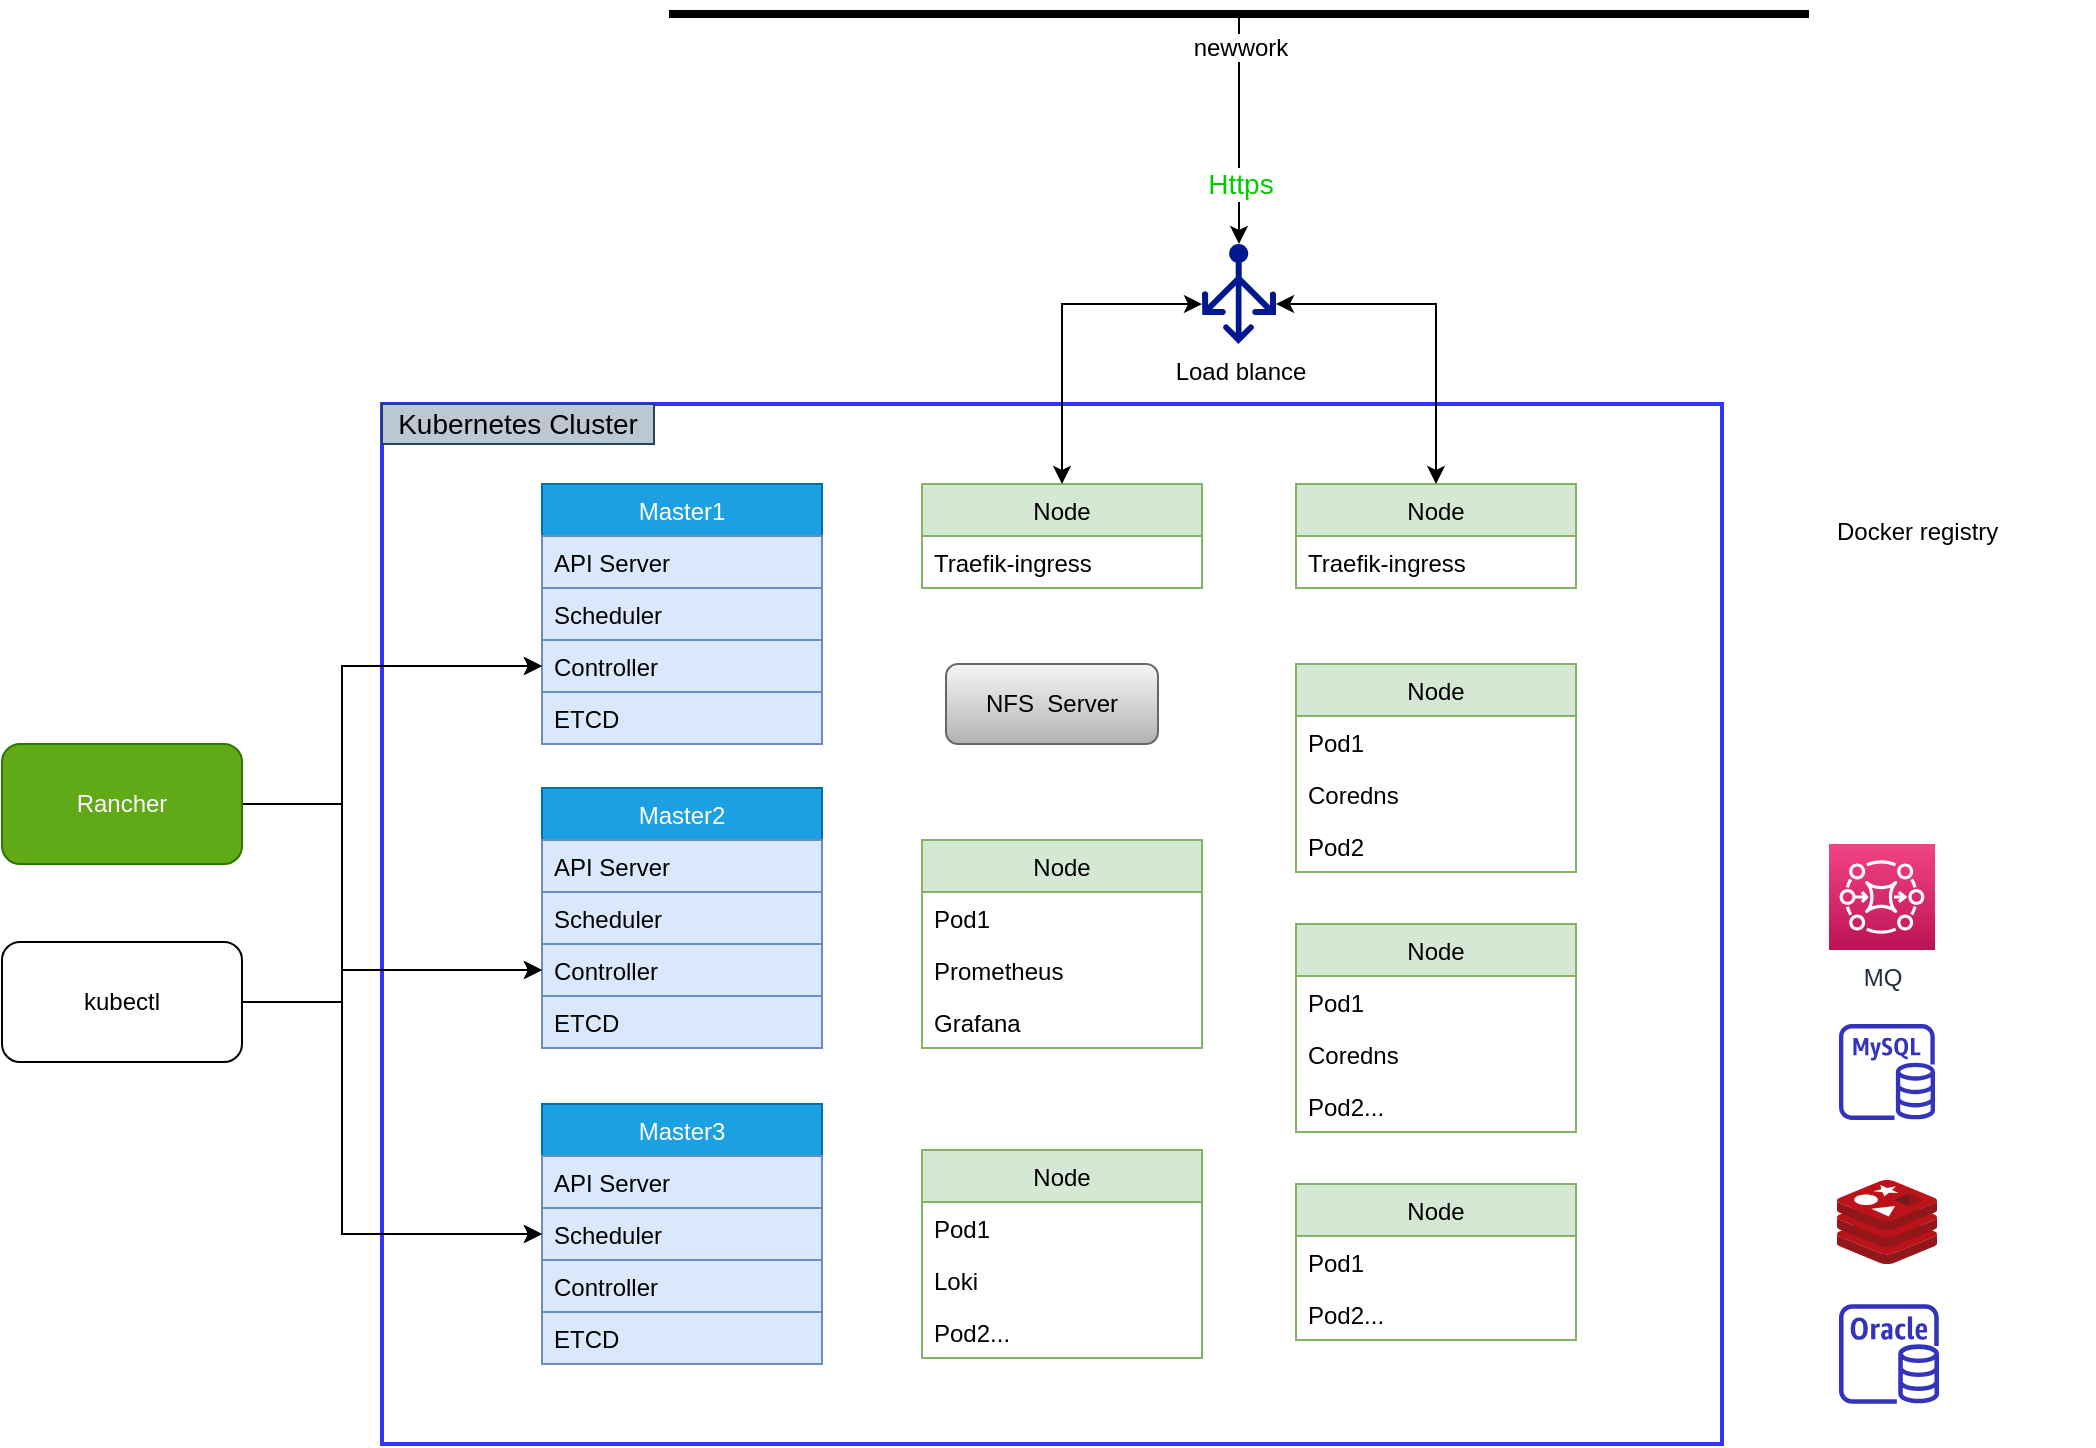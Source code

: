 <mxfile version="14.7.4" type="github">
  <diagram id="_wbJIc1c088jrpUFfp03" name="Page-1">
    <mxGraphModel dx="1426" dy="853" grid="1" gridSize="10" guides="1" tooltips="1" connect="1" arrows="1" fold="1" page="1" pageScale="1" pageWidth="827" pageHeight="1169" math="0" shadow="0">
      <root>
        <mxCell id="0" />
        <mxCell id="1" parent="0" />
        <mxCell id="wFGHiCNTVyRwfUwmVPfo-52" value="" style="rounded=0;whiteSpace=wrap;html=1;rotation=0;strokeWidth=2;strokeColor=#3333FF;" parent="1" vertex="1">
          <mxGeometry x="370" y="610" width="670" height="520" as="geometry" />
        </mxCell>
        <mxCell id="wFGHiCNTVyRwfUwmVPfo-1" value="Master1" style="swimlane;fontStyle=0;childLayout=stackLayout;horizontal=1;startSize=26;fillColor=#1ba1e2;horizontalStack=0;resizeParent=1;resizeParentMax=0;resizeLast=0;collapsible=1;marginBottom=0;strokeColor=#006EAF;fontColor=#ffffff;" parent="1" vertex="1">
          <mxGeometry x="450" y="650" width="140" height="130" as="geometry" />
        </mxCell>
        <mxCell id="wFGHiCNTVyRwfUwmVPfo-2" value="API Server" style="text;strokeColor=#6c8ebf;fillColor=#dae8fc;align=left;verticalAlign=top;spacingLeft=4;spacingRight=4;overflow=hidden;rotatable=0;points=[[0,0.5],[1,0.5]];portConstraint=eastwest;" parent="wFGHiCNTVyRwfUwmVPfo-1" vertex="1">
          <mxGeometry y="26" width="140" height="26" as="geometry" />
        </mxCell>
        <mxCell id="wFGHiCNTVyRwfUwmVPfo-4" value="Scheduler" style="text;strokeColor=#6c8ebf;fillColor=#dae8fc;align=left;verticalAlign=top;spacingLeft=4;spacingRight=4;overflow=hidden;rotatable=0;points=[[0,0.5],[1,0.5]];portConstraint=eastwest;" parent="wFGHiCNTVyRwfUwmVPfo-1" vertex="1">
          <mxGeometry y="52" width="140" height="26" as="geometry" />
        </mxCell>
        <mxCell id="wFGHiCNTVyRwfUwmVPfo-6" value="Controller" style="text;strokeColor=#6c8ebf;fillColor=#dae8fc;align=left;verticalAlign=top;spacingLeft=4;spacingRight=4;overflow=hidden;rotatable=0;points=[[0,0.5],[1,0.5]];portConstraint=eastwest;" parent="wFGHiCNTVyRwfUwmVPfo-1" vertex="1">
          <mxGeometry y="78" width="140" height="26" as="geometry" />
        </mxCell>
        <mxCell id="wFGHiCNTVyRwfUwmVPfo-7" value="ETCD" style="text;strokeColor=#6c8ebf;fillColor=#dae8fc;align=left;verticalAlign=top;spacingLeft=4;spacingRight=4;overflow=hidden;rotatable=0;points=[[0,0.5],[1,0.5]];portConstraint=eastwest;" parent="wFGHiCNTVyRwfUwmVPfo-1" vertex="1">
          <mxGeometry y="104" width="140" height="26" as="geometry" />
        </mxCell>
        <mxCell id="wFGHiCNTVyRwfUwmVPfo-8" value="Master2" style="swimlane;fontStyle=0;childLayout=stackLayout;horizontal=1;startSize=26;fillColor=#1ba1e2;horizontalStack=0;resizeParent=1;resizeParentMax=0;resizeLast=0;collapsible=1;marginBottom=0;strokeColor=#006EAF;fontColor=#ffffff;" parent="1" vertex="1">
          <mxGeometry x="450" y="802" width="140" height="130" as="geometry" />
        </mxCell>
        <mxCell id="wFGHiCNTVyRwfUwmVPfo-9" value="API Server" style="text;strokeColor=#6c8ebf;fillColor=#dae8fc;align=left;verticalAlign=top;spacingLeft=4;spacingRight=4;overflow=hidden;rotatable=0;points=[[0,0.5],[1,0.5]];portConstraint=eastwest;" parent="wFGHiCNTVyRwfUwmVPfo-8" vertex="1">
          <mxGeometry y="26" width="140" height="26" as="geometry" />
        </mxCell>
        <mxCell id="wFGHiCNTVyRwfUwmVPfo-10" value="Scheduler" style="text;strokeColor=#6c8ebf;fillColor=#dae8fc;align=left;verticalAlign=top;spacingLeft=4;spacingRight=4;overflow=hidden;rotatable=0;points=[[0,0.5],[1,0.5]];portConstraint=eastwest;" parent="wFGHiCNTVyRwfUwmVPfo-8" vertex="1">
          <mxGeometry y="52" width="140" height="26" as="geometry" />
        </mxCell>
        <mxCell id="wFGHiCNTVyRwfUwmVPfo-11" value="Controller" style="text;strokeColor=#6c8ebf;fillColor=#dae8fc;align=left;verticalAlign=top;spacingLeft=4;spacingRight=4;overflow=hidden;rotatable=0;points=[[0,0.5],[1,0.5]];portConstraint=eastwest;" parent="wFGHiCNTVyRwfUwmVPfo-8" vertex="1">
          <mxGeometry y="78" width="140" height="26" as="geometry" />
        </mxCell>
        <mxCell id="wFGHiCNTVyRwfUwmVPfo-12" value="ETCD" style="text;strokeColor=#6c8ebf;fillColor=#dae8fc;align=left;verticalAlign=top;spacingLeft=4;spacingRight=4;overflow=hidden;rotatable=0;points=[[0,0.5],[1,0.5]];portConstraint=eastwest;" parent="wFGHiCNTVyRwfUwmVPfo-8" vertex="1">
          <mxGeometry y="104" width="140" height="26" as="geometry" />
        </mxCell>
        <mxCell id="wFGHiCNTVyRwfUwmVPfo-13" value="Master3" style="swimlane;fontStyle=0;childLayout=stackLayout;horizontal=1;startSize=26;fillColor=#1ba1e2;horizontalStack=0;resizeParent=1;resizeParentMax=0;resizeLast=0;collapsible=1;marginBottom=0;strokeColor=#006EAF;fontColor=#ffffff;" parent="1" vertex="1">
          <mxGeometry x="450" y="960" width="140" height="130" as="geometry" />
        </mxCell>
        <mxCell id="wFGHiCNTVyRwfUwmVPfo-14" value="API Server" style="text;strokeColor=#6c8ebf;fillColor=#dae8fc;align=left;verticalAlign=top;spacingLeft=4;spacingRight=4;overflow=hidden;rotatable=0;points=[[0,0.5],[1,0.5]];portConstraint=eastwest;" parent="wFGHiCNTVyRwfUwmVPfo-13" vertex="1">
          <mxGeometry y="26" width="140" height="26" as="geometry" />
        </mxCell>
        <mxCell id="wFGHiCNTVyRwfUwmVPfo-15" value="Scheduler" style="text;strokeColor=#6c8ebf;fillColor=#dae8fc;align=left;verticalAlign=top;spacingLeft=4;spacingRight=4;overflow=hidden;rotatable=0;points=[[0,0.5],[1,0.5]];portConstraint=eastwest;" parent="wFGHiCNTVyRwfUwmVPfo-13" vertex="1">
          <mxGeometry y="52" width="140" height="26" as="geometry" />
        </mxCell>
        <mxCell id="wFGHiCNTVyRwfUwmVPfo-16" value="Controller" style="text;strokeColor=#6c8ebf;fillColor=#dae8fc;align=left;verticalAlign=top;spacingLeft=4;spacingRight=4;overflow=hidden;rotatable=0;points=[[0,0.5],[1,0.5]];portConstraint=eastwest;" parent="wFGHiCNTVyRwfUwmVPfo-13" vertex="1">
          <mxGeometry y="78" width="140" height="26" as="geometry" />
        </mxCell>
        <mxCell id="wFGHiCNTVyRwfUwmVPfo-17" value="ETCD" style="text;strokeColor=#6c8ebf;fillColor=#dae8fc;align=left;verticalAlign=top;spacingLeft=4;spacingRight=4;overflow=hidden;rotatable=0;points=[[0,0.5],[1,0.5]];portConstraint=eastwest;" parent="wFGHiCNTVyRwfUwmVPfo-13" vertex="1">
          <mxGeometry y="104" width="140" height="26" as="geometry" />
        </mxCell>
        <mxCell id="wFGHiCNTVyRwfUwmVPfo-19" value="Node" style="swimlane;fontStyle=0;childLayout=stackLayout;horizontal=1;startSize=26;horizontalStack=0;resizeParent=1;resizeParentMax=0;resizeLast=0;collapsible=1;marginBottom=0;fillColor=#d5e8d4;strokeColor=#82b366;" parent="1" vertex="1">
          <mxGeometry x="640" y="650" width="140" height="52" as="geometry" />
        </mxCell>
        <mxCell id="wFGHiCNTVyRwfUwmVPfo-20" value="Traefik-ingress" style="text;strokeColor=none;fillColor=none;align=left;verticalAlign=top;spacingLeft=4;spacingRight=4;overflow=hidden;rotatable=0;points=[[0,0.5],[1,0.5]];portConstraint=eastwest;" parent="wFGHiCNTVyRwfUwmVPfo-19" vertex="1">
          <mxGeometry y="26" width="140" height="26" as="geometry" />
        </mxCell>
        <mxCell id="wFGHiCNTVyRwfUwmVPfo-27" value="Node" style="swimlane;fontStyle=0;childLayout=stackLayout;horizontal=1;startSize=26;horizontalStack=0;resizeParent=1;resizeParentMax=0;resizeLast=0;collapsible=1;marginBottom=0;fillColor=#d5e8d4;strokeColor=#82b366;" parent="1" vertex="1">
          <mxGeometry x="827" y="650" width="140" height="52" as="geometry" />
        </mxCell>
        <mxCell id="wFGHiCNTVyRwfUwmVPfo-28" value="Traefik-ingress" style="text;strokeColor=none;fillColor=none;align=left;verticalAlign=top;spacingLeft=4;spacingRight=4;overflow=hidden;rotatable=0;points=[[0,0.5],[1,0.5]];portConstraint=eastwest;" parent="wFGHiCNTVyRwfUwmVPfo-27" vertex="1">
          <mxGeometry y="26" width="140" height="26" as="geometry" />
        </mxCell>
        <mxCell id="wFGHiCNTVyRwfUwmVPfo-29" value="Node" style="swimlane;fontStyle=0;childLayout=stackLayout;horizontal=1;startSize=26;horizontalStack=0;resizeParent=1;resizeParentMax=0;resizeLast=0;collapsible=1;marginBottom=0;fillColor=#d5e8d4;strokeColor=#82b366;" parent="1" vertex="1">
          <mxGeometry x="827" y="740" width="140" height="104" as="geometry" />
        </mxCell>
        <mxCell id="wFGHiCNTVyRwfUwmVPfo-30" value="Pod1" style="text;strokeColor=none;fillColor=none;align=left;verticalAlign=top;spacingLeft=4;spacingRight=4;overflow=hidden;rotatable=0;points=[[0,0.5],[1,0.5]];portConstraint=eastwest;" parent="wFGHiCNTVyRwfUwmVPfo-29" vertex="1">
          <mxGeometry y="26" width="140" height="26" as="geometry" />
        </mxCell>
        <mxCell id="wFGHiCNTVyRwfUwmVPfo-33" value="Coredns" style="text;strokeColor=none;fillColor=none;align=left;verticalAlign=top;spacingLeft=4;spacingRight=4;overflow=hidden;rotatable=0;points=[[0,0.5],[1,0.5]];portConstraint=eastwest;" parent="wFGHiCNTVyRwfUwmVPfo-29" vertex="1">
          <mxGeometry y="52" width="140" height="26" as="geometry" />
        </mxCell>
        <mxCell id="wFGHiCNTVyRwfUwmVPfo-64" value="Pod2" style="text;strokeColor=none;fillColor=none;align=left;verticalAlign=top;spacingLeft=4;spacingRight=4;overflow=hidden;rotatable=0;points=[[0,0.5],[1,0.5]];portConstraint=eastwest;" parent="wFGHiCNTVyRwfUwmVPfo-29" vertex="1">
          <mxGeometry y="78" width="140" height="26" as="geometry" />
        </mxCell>
        <mxCell id="wFGHiCNTVyRwfUwmVPfo-34" value="Node" style="swimlane;fontStyle=0;childLayout=stackLayout;horizontal=1;startSize=26;horizontalStack=0;resizeParent=1;resizeParentMax=0;resizeLast=0;collapsible=1;marginBottom=0;fillColor=#d5e8d4;strokeColor=#82b366;" parent="1" vertex="1">
          <mxGeometry x="827" y="870" width="140" height="104" as="geometry" />
        </mxCell>
        <mxCell id="wFGHiCNTVyRwfUwmVPfo-35" value="Pod1" style="text;strokeColor=none;fillColor=none;align=left;verticalAlign=top;spacingLeft=4;spacingRight=4;overflow=hidden;rotatable=0;points=[[0,0.5],[1,0.5]];portConstraint=eastwest;" parent="wFGHiCNTVyRwfUwmVPfo-34" vertex="1">
          <mxGeometry y="26" width="140" height="26" as="geometry" />
        </mxCell>
        <mxCell id="wFGHiCNTVyRwfUwmVPfo-36" value="Coredns" style="text;strokeColor=none;fillColor=none;align=left;verticalAlign=top;spacingLeft=4;spacingRight=4;overflow=hidden;rotatable=0;points=[[0,0.5],[1,0.5]];portConstraint=eastwest;" parent="wFGHiCNTVyRwfUwmVPfo-34" vertex="1">
          <mxGeometry y="52" width="140" height="26" as="geometry" />
        </mxCell>
        <mxCell id="wFGHiCNTVyRwfUwmVPfo-68" value="Pod2..." style="text;strokeColor=none;fillColor=none;align=left;verticalAlign=top;spacingLeft=4;spacingRight=4;overflow=hidden;rotatable=0;points=[[0,0.5],[1,0.5]];portConstraint=eastwest;" parent="wFGHiCNTVyRwfUwmVPfo-34" vertex="1">
          <mxGeometry y="78" width="140" height="26" as="geometry" />
        </mxCell>
        <mxCell id="wFGHiCNTVyRwfUwmVPfo-37" value="Node" style="swimlane;fontStyle=0;childLayout=stackLayout;horizontal=1;startSize=26;horizontalStack=0;resizeParent=1;resizeParentMax=0;resizeLast=0;collapsible=1;marginBottom=0;fillColor=#d5e8d4;strokeColor=#82b366;" parent="1" vertex="1">
          <mxGeometry x="827" y="1000" width="140" height="78" as="geometry" />
        </mxCell>
        <mxCell id="wFGHiCNTVyRwfUwmVPfo-38" value="Pod1" style="text;strokeColor=none;fillColor=none;align=left;verticalAlign=top;spacingLeft=4;spacingRight=4;overflow=hidden;rotatable=0;points=[[0,0.5],[1,0.5]];portConstraint=eastwest;" parent="wFGHiCNTVyRwfUwmVPfo-37" vertex="1">
          <mxGeometry y="26" width="140" height="26" as="geometry" />
        </mxCell>
        <mxCell id="wFGHiCNTVyRwfUwmVPfo-39" value="Pod2..." style="text;strokeColor=none;fillColor=none;align=left;verticalAlign=top;spacingLeft=4;spacingRight=4;overflow=hidden;rotatable=0;points=[[0,0.5],[1,0.5]];portConstraint=eastwest;" parent="wFGHiCNTVyRwfUwmVPfo-37" vertex="1">
          <mxGeometry y="52" width="140" height="26" as="geometry" />
        </mxCell>
        <mxCell id="wFGHiCNTVyRwfUwmVPfo-41" value="NFS &amp;nbsp;Server" style="rounded=1;whiteSpace=wrap;html=1;gradientColor=#b3b3b3;fillColor=#f5f5f5;strokeColor=#666666;" parent="1" vertex="1">
          <mxGeometry x="652" y="740" width="106" height="40" as="geometry" />
        </mxCell>
        <mxCell id="wFGHiCNTVyRwfUwmVPfo-44" style="edgeStyle=orthogonalEdgeStyle;rounded=0;orthogonalLoop=1;jettySize=auto;html=1;" parent="1" source="wFGHiCNTVyRwfUwmVPfo-42" target="wFGHiCNTVyRwfUwmVPfo-6" edge="1">
          <mxGeometry relative="1" as="geometry">
            <Array as="points">
              <mxPoint x="350" y="810" />
              <mxPoint x="350" y="741" />
            </Array>
          </mxGeometry>
        </mxCell>
        <mxCell id="wFGHiCNTVyRwfUwmVPfo-45" style="edgeStyle=orthogonalEdgeStyle;rounded=0;orthogonalLoop=1;jettySize=auto;html=1;entryX=0;entryY=0.5;entryDx=0;entryDy=0;" parent="1" source="wFGHiCNTVyRwfUwmVPfo-42" target="wFGHiCNTVyRwfUwmVPfo-11" edge="1">
          <mxGeometry relative="1" as="geometry">
            <Array as="points">
              <mxPoint x="350" y="810" />
              <mxPoint x="350" y="893" />
            </Array>
          </mxGeometry>
        </mxCell>
        <mxCell id="wFGHiCNTVyRwfUwmVPfo-50" style="edgeStyle=orthogonalEdgeStyle;rounded=0;orthogonalLoop=1;jettySize=auto;html=1;entryX=0;entryY=0.5;entryDx=0;entryDy=0;" parent="1" source="wFGHiCNTVyRwfUwmVPfo-42" target="wFGHiCNTVyRwfUwmVPfo-15" edge="1">
          <mxGeometry relative="1" as="geometry">
            <Array as="points">
              <mxPoint x="350" y="810" />
              <mxPoint x="350" y="1025" />
            </Array>
          </mxGeometry>
        </mxCell>
        <mxCell id="wFGHiCNTVyRwfUwmVPfo-42" value="Rancher" style="rounded=1;whiteSpace=wrap;html=1;fillColor=#60a917;strokeColor=#2D7600;fontColor=#ffffff;" parent="1" vertex="1">
          <mxGeometry x="180" y="780" width="120" height="60" as="geometry" />
        </mxCell>
        <mxCell id="wFGHiCNTVyRwfUwmVPfo-47" style="edgeStyle=orthogonalEdgeStyle;rounded=0;orthogonalLoop=1;jettySize=auto;html=1;" parent="1" source="wFGHiCNTVyRwfUwmVPfo-43" target="wFGHiCNTVyRwfUwmVPfo-6" edge="1">
          <mxGeometry relative="1" as="geometry">
            <Array as="points">
              <mxPoint x="350" y="909" />
              <mxPoint x="350" y="741" />
            </Array>
          </mxGeometry>
        </mxCell>
        <mxCell id="wFGHiCNTVyRwfUwmVPfo-48" style="edgeStyle=orthogonalEdgeStyle;rounded=0;orthogonalLoop=1;jettySize=auto;html=1;entryX=0;entryY=0.5;entryDx=0;entryDy=0;" parent="1" source="wFGHiCNTVyRwfUwmVPfo-43" target="wFGHiCNTVyRwfUwmVPfo-11" edge="1">
          <mxGeometry relative="1" as="geometry">
            <Array as="points">
              <mxPoint x="350" y="909" />
              <mxPoint x="350" y="893" />
            </Array>
          </mxGeometry>
        </mxCell>
        <mxCell id="wFGHiCNTVyRwfUwmVPfo-49" style="edgeStyle=orthogonalEdgeStyle;rounded=0;orthogonalLoop=1;jettySize=auto;html=1;entryX=0;entryY=0.5;entryDx=0;entryDy=0;" parent="1" source="wFGHiCNTVyRwfUwmVPfo-43" target="wFGHiCNTVyRwfUwmVPfo-15" edge="1">
          <mxGeometry relative="1" as="geometry">
            <Array as="points">
              <mxPoint x="350" y="909" />
              <mxPoint x="350" y="1025" />
            </Array>
          </mxGeometry>
        </mxCell>
        <mxCell id="wFGHiCNTVyRwfUwmVPfo-43" value="kubectl" style="rounded=1;whiteSpace=wrap;html=1;" parent="1" vertex="1">
          <mxGeometry x="180" y="879" width="120" height="60" as="geometry" />
        </mxCell>
        <mxCell id="wFGHiCNTVyRwfUwmVPfo-57" style="edgeStyle=orthogonalEdgeStyle;rounded=0;orthogonalLoop=1;jettySize=auto;html=1;startArrow=classic;startFill=1;" parent="1" source="wFGHiCNTVyRwfUwmVPfo-54" target="wFGHiCNTVyRwfUwmVPfo-19" edge="1">
          <mxGeometry relative="1" as="geometry">
            <Array as="points">
              <mxPoint x="710" y="560" />
            </Array>
          </mxGeometry>
        </mxCell>
        <mxCell id="wFGHiCNTVyRwfUwmVPfo-58" style="edgeStyle=orthogonalEdgeStyle;rounded=0;orthogonalLoop=1;jettySize=auto;html=1;startArrow=classic;startFill=1;" parent="1" source="wFGHiCNTVyRwfUwmVPfo-54" target="wFGHiCNTVyRwfUwmVPfo-27" edge="1">
          <mxGeometry relative="1" as="geometry">
            <Array as="points">
              <mxPoint x="897" y="560" />
            </Array>
          </mxGeometry>
        </mxCell>
        <mxCell id="wFGHiCNTVyRwfUwmVPfo-54" value="Load blance" style="aspect=fixed;pointerEvents=1;shadow=0;dashed=0;html=1;strokeColor=none;labelPosition=center;verticalLabelPosition=bottom;verticalAlign=top;align=center;fillColor=#00188D;shape=mxgraph.azure.load_balancer_generic" parent="1" vertex="1">
          <mxGeometry x="780" y="530" width="37" height="50" as="geometry" />
        </mxCell>
        <mxCell id="wFGHiCNTVyRwfUwmVPfo-56" style="edgeStyle=orthogonalEdgeStyle;rounded=0;orthogonalLoop=1;jettySize=auto;html=1;entryX=0.5;entryY=0;entryDx=0;entryDy=0;entryPerimeter=0;" parent="1" source="wFGHiCNTVyRwfUwmVPfo-59" target="wFGHiCNTVyRwfUwmVPfo-54" edge="1">
          <mxGeometry relative="1" as="geometry">
            <mxPoint x="808.5" y="371" as="sourcePoint" />
            <Array as="points" />
          </mxGeometry>
        </mxCell>
        <mxCell id="wFGHiCNTVyRwfUwmVPfo-78" value="Https&lt;br style=&quot;font-size: 14px;&quot;&gt;" style="edgeLabel;html=1;align=center;verticalAlign=middle;resizable=0;points=[];fontSize=14;fontColor=#00CC00;" parent="wFGHiCNTVyRwfUwmVPfo-56" vertex="1" connectable="0">
          <mxGeometry x="-0.143" y="1" relative="1" as="geometry">
            <mxPoint x="-1" y="35" as="offset" />
          </mxGeometry>
        </mxCell>
        <mxCell id="wFGHiCNTVyRwfUwmVPfo-59" value="newwork" style="line;strokeWidth=4;html=1;perimeter=backbonePerimeter;points=[];outlineConnect=0;fontColor=#000000;" parent="1" vertex="1">
          <mxGeometry x="513.5" y="410" width="570" height="10" as="geometry" />
        </mxCell>
        <mxCell id="wFGHiCNTVyRwfUwmVPfo-60" value="" style="outlineConnect=0;fontColor=#232F3E;gradientColor=none;fillColor=#3334B9;strokeColor=none;dashed=0;verticalLabelPosition=bottom;verticalAlign=top;align=center;html=1;fontSize=12;fontStyle=0;aspect=fixed;pointerEvents=1;shape=mxgraph.aws4.rds_mysql_instance;" parent="1" vertex="1">
          <mxGeometry x="1098.5" y="920" width="48" height="48" as="geometry" />
        </mxCell>
        <mxCell id="wFGHiCNTVyRwfUwmVPfo-61" value="" style="aspect=fixed;html=1;points=[];align=center;image;fontSize=12;image=img/lib/mscae/Cache_Redis_Product.svg;fontColor=#000000;" parent="1" vertex="1">
          <mxGeometry x="1097.5" y="998" width="50" height="42" as="geometry" />
        </mxCell>
        <mxCell id="wFGHiCNTVyRwfUwmVPfo-62" value="" style="outlineConnect=0;fontColor=#232F3E;gradientColor=none;fillColor=#3334B9;strokeColor=none;dashed=0;verticalLabelPosition=bottom;verticalAlign=top;align=center;html=1;fontSize=12;fontStyle=0;aspect=fixed;pointerEvents=1;shape=mxgraph.aws4.rds_oracle_instance;" parent="1" vertex="1">
          <mxGeometry x="1098.5" y="1060" width="50" height="50" as="geometry" />
        </mxCell>
        <mxCell id="wFGHiCNTVyRwfUwmVPfo-63" value="MQ" style="points=[[0,0,0],[0.25,0,0],[0.5,0,0],[0.75,0,0],[1,0,0],[0,1,0],[0.25,1,0],[0.5,1,0],[0.75,1,0],[1,1,0],[0,0.25,0],[0,0.5,0],[0,0.75,0],[1,0.25,0],[1,0.5,0],[1,0.75,0]];outlineConnect=0;fontColor=#232F3E;gradientColor=#F34482;gradientDirection=north;fillColor=#BC1356;strokeColor=#ffffff;dashed=0;verticalLabelPosition=bottom;verticalAlign=top;align=center;html=1;fontSize=12;fontStyle=0;aspect=fixed;shape=mxgraph.aws4.resourceIcon;resIcon=mxgraph.aws4.mq;" parent="1" vertex="1">
          <mxGeometry x="1093.5" y="830" width="53" height="53" as="geometry" />
        </mxCell>
        <mxCell id="wFGHiCNTVyRwfUwmVPfo-69" value="Node" style="swimlane;fontStyle=0;childLayout=stackLayout;horizontal=1;startSize=26;horizontalStack=0;resizeParent=1;resizeParentMax=0;resizeLast=0;collapsible=1;marginBottom=0;fillColor=#d5e8d4;strokeColor=#82b366;" parent="1" vertex="1">
          <mxGeometry x="640" y="828" width="140" height="104" as="geometry" />
        </mxCell>
        <mxCell id="wFGHiCNTVyRwfUwmVPfo-70" value="Pod1" style="text;strokeColor=none;fillColor=none;align=left;verticalAlign=top;spacingLeft=4;spacingRight=4;overflow=hidden;rotatable=0;points=[[0,0.5],[1,0.5]];portConstraint=eastwest;" parent="wFGHiCNTVyRwfUwmVPfo-69" vertex="1">
          <mxGeometry y="26" width="140" height="26" as="geometry" />
        </mxCell>
        <mxCell id="wFGHiCNTVyRwfUwmVPfo-71" value="Prometheus" style="text;strokeColor=none;fillColor=none;align=left;verticalAlign=top;spacingLeft=4;spacingRight=4;overflow=hidden;rotatable=0;points=[[0,0.5],[1,0.5]];portConstraint=eastwest;" parent="wFGHiCNTVyRwfUwmVPfo-69" vertex="1">
          <mxGeometry y="52" width="140" height="26" as="geometry" />
        </mxCell>
        <mxCell id="wFGHiCNTVyRwfUwmVPfo-72" value="Grafana" style="text;strokeColor=none;fillColor=none;align=left;verticalAlign=top;spacingLeft=4;spacingRight=4;overflow=hidden;rotatable=0;points=[[0,0.5],[1,0.5]];portConstraint=eastwest;" parent="wFGHiCNTVyRwfUwmVPfo-69" vertex="1">
          <mxGeometry y="78" width="140" height="26" as="geometry" />
        </mxCell>
        <mxCell id="wFGHiCNTVyRwfUwmVPfo-73" value="Node" style="swimlane;fontStyle=0;childLayout=stackLayout;horizontal=1;startSize=26;horizontalStack=0;resizeParent=1;resizeParentMax=0;resizeLast=0;collapsible=1;marginBottom=0;fillColor=#d5e8d4;strokeColor=#82b366;" parent="1" vertex="1">
          <mxGeometry x="640" y="983" width="140" height="104" as="geometry" />
        </mxCell>
        <mxCell id="wFGHiCNTVyRwfUwmVPfo-74" value="Pod1" style="text;strokeColor=none;fillColor=none;align=left;verticalAlign=top;spacingLeft=4;spacingRight=4;overflow=hidden;rotatable=0;points=[[0,0.5],[1,0.5]];portConstraint=eastwest;" parent="wFGHiCNTVyRwfUwmVPfo-73" vertex="1">
          <mxGeometry y="26" width="140" height="26" as="geometry" />
        </mxCell>
        <mxCell id="wFGHiCNTVyRwfUwmVPfo-75" value="Loki" style="text;strokeColor=none;fillColor=none;align=left;verticalAlign=top;spacingLeft=4;spacingRight=4;overflow=hidden;rotatable=0;points=[[0,0.5],[1,0.5]];portConstraint=eastwest;" parent="wFGHiCNTVyRwfUwmVPfo-73" vertex="1">
          <mxGeometry y="52" width="140" height="26" as="geometry" />
        </mxCell>
        <mxCell id="wFGHiCNTVyRwfUwmVPfo-76" value="Pod2..." style="text;strokeColor=none;fillColor=none;align=left;verticalAlign=top;spacingLeft=4;spacingRight=4;overflow=hidden;rotatable=0;points=[[0,0.5],[1,0.5]];portConstraint=eastwest;" parent="wFGHiCNTVyRwfUwmVPfo-73" vertex="1">
          <mxGeometry y="78" width="140" height="26" as="geometry" />
        </mxCell>
        <mxCell id="wFGHiCNTVyRwfUwmVPfo-80" value="Docker registry" style="shape=image;verticalLabelPosition=bottom;labelBackgroundColor=#ffffff;verticalAlign=top;aspect=fixed;imageAspect=0;image=https://goharbor.io/img/logos/harbor-horizontal-color.png;" parent="1" vertex="1">
          <mxGeometry x="1050" y="610" width="175.68" height="50" as="geometry" />
        </mxCell>
        <mxCell id="o8y3W0bxB4i506m4vsdM-1" value="Kubernetes Cluster" style="text;html=1;align=center;verticalAlign=middle;whiteSpace=wrap;rounded=0;fontSize=14;fillColor=#bac8d3;strokeColor=#23445d;" vertex="1" parent="1">
          <mxGeometry x="370" y="610" width="136" height="20" as="geometry" />
        </mxCell>
      </root>
    </mxGraphModel>
  </diagram>
</mxfile>

